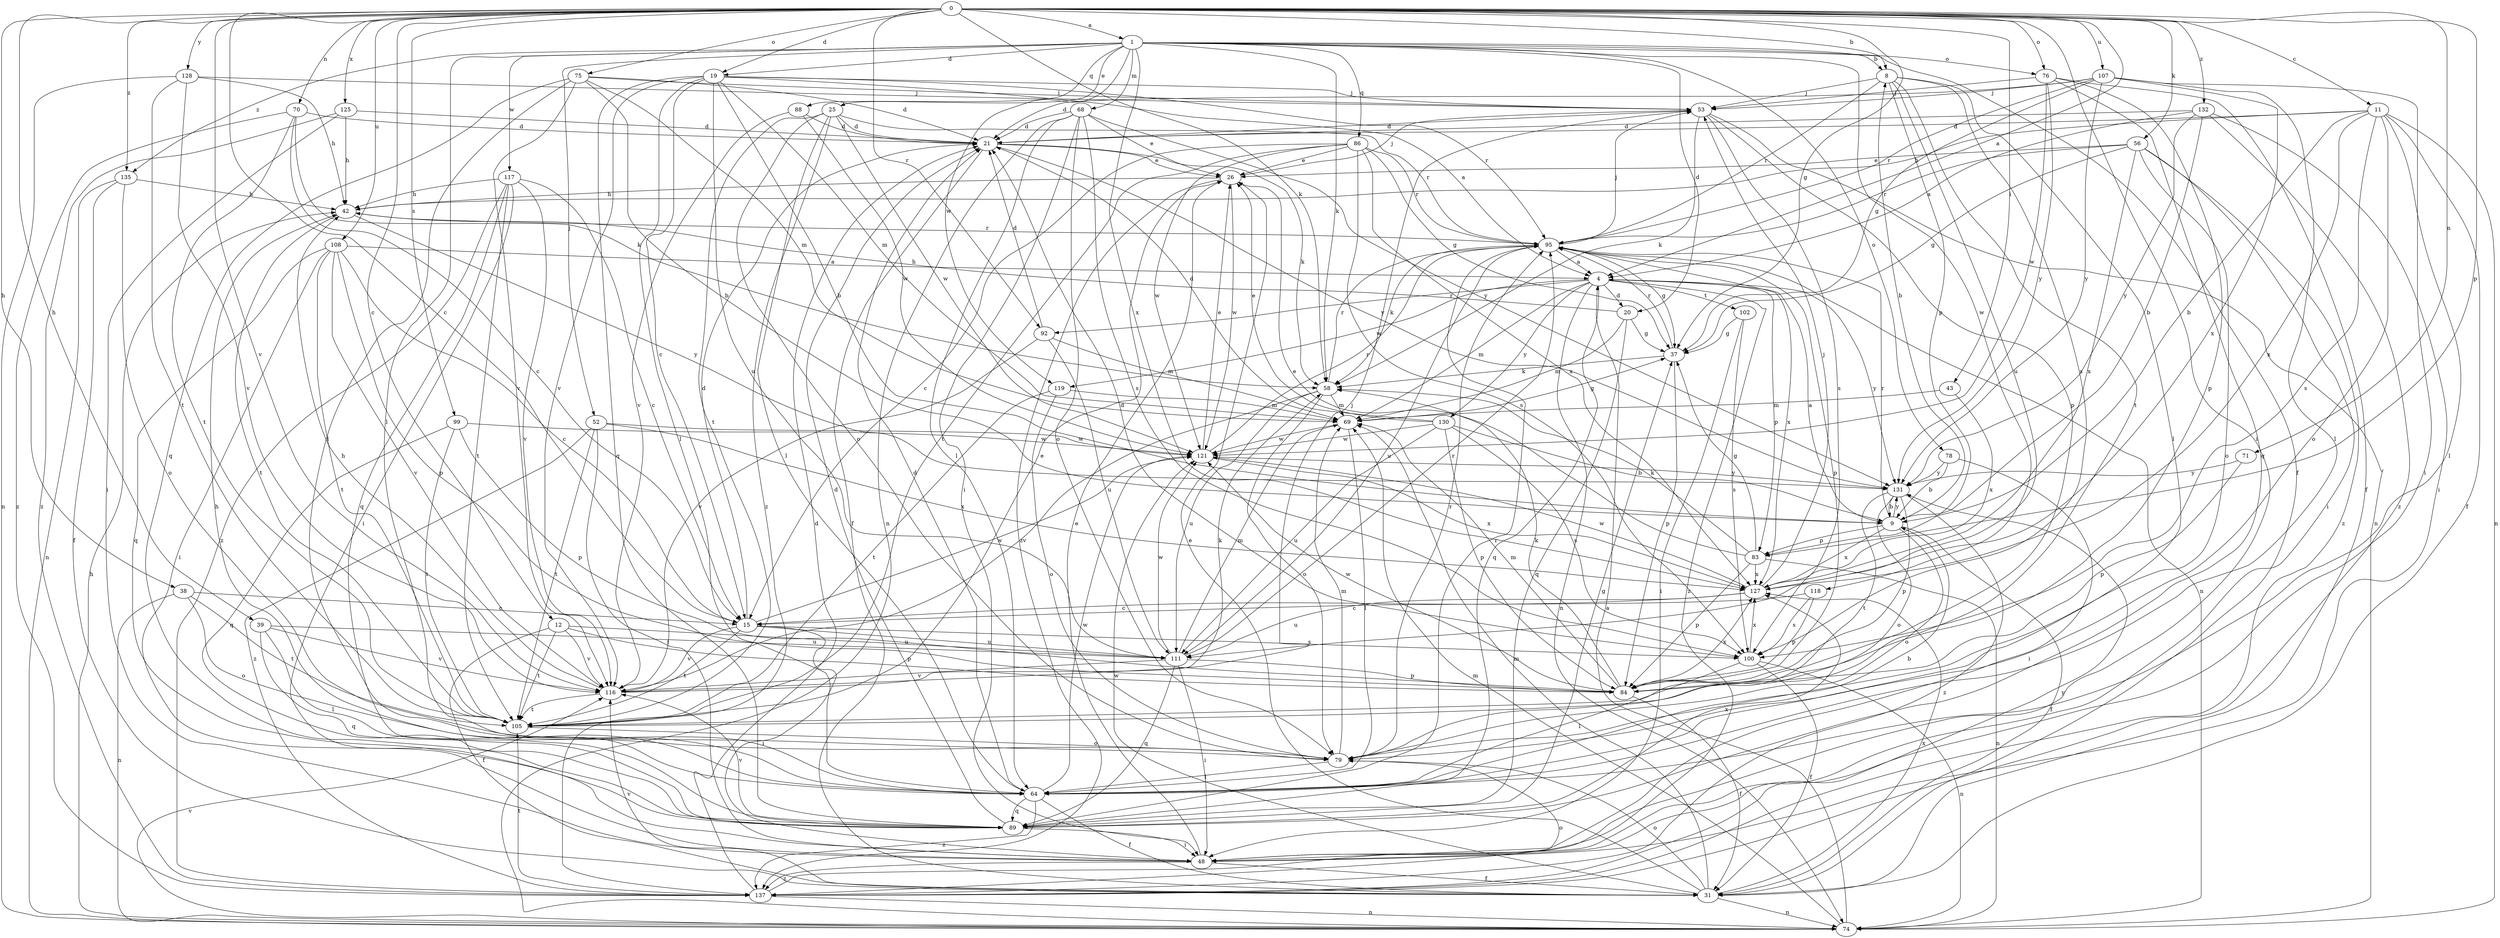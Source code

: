 strict digraph  {
0;
1;
4;
8;
9;
11;
12;
15;
19;
20;
21;
25;
26;
31;
37;
38;
39;
42;
43;
48;
52;
53;
56;
58;
64;
68;
69;
70;
71;
74;
75;
76;
78;
79;
83;
84;
86;
88;
89;
92;
95;
99;
100;
102;
105;
107;
108;
111;
116;
117;
118;
119;
121;
125;
127;
128;
130;
131;
132;
135;
137;
0 -> 1  [label=a];
0 -> 4  [label=a];
0 -> 8  [label=b];
0 -> 11  [label=c];
0 -> 12  [label=c];
0 -> 15  [label=c];
0 -> 19  [label=d];
0 -> 37  [label=g];
0 -> 38  [label=h];
0 -> 39  [label=h];
0 -> 43  [label=i];
0 -> 48  [label=i];
0 -> 56  [label=k];
0 -> 58  [label=k];
0 -> 70  [label=n];
0 -> 71  [label=n];
0 -> 75  [label=o];
0 -> 76  [label=o];
0 -> 83  [label=p];
0 -> 92  [label=r];
0 -> 99  [label=s];
0 -> 107  [label=u];
0 -> 108  [label=u];
0 -> 116  [label=v];
0 -> 125  [label=x];
0 -> 128  [label=y];
0 -> 132  [label=z];
0 -> 135  [label=z];
1 -> 8  [label=b];
1 -> 19  [label=d];
1 -> 20  [label=d];
1 -> 25  [label=e];
1 -> 31  [label=f];
1 -> 52  [label=j];
1 -> 58  [label=k];
1 -> 64  [label=l];
1 -> 68  [label=m];
1 -> 76  [label=o];
1 -> 78  [label=o];
1 -> 86  [label=q];
1 -> 88  [label=q];
1 -> 117  [label=w];
1 -> 118  [label=w];
1 -> 119  [label=w];
1 -> 127  [label=x];
1 -> 135  [label=z];
4 -> 20  [label=d];
4 -> 69  [label=m];
4 -> 74  [label=n];
4 -> 83  [label=p];
4 -> 89  [label=q];
4 -> 92  [label=r];
4 -> 102  [label=t];
4 -> 119  [label=w];
4 -> 130  [label=y];
4 -> 131  [label=y];
4 -> 137  [label=z];
8 -> 53  [label=j];
8 -> 64  [label=l];
8 -> 83  [label=p];
8 -> 95  [label=r];
8 -> 100  [label=s];
8 -> 105  [label=t];
8 -> 111  [label=u];
9 -> 4  [label=a];
9 -> 8  [label=b];
9 -> 31  [label=f];
9 -> 79  [label=o];
9 -> 83  [label=p];
9 -> 95  [label=r];
9 -> 127  [label=x];
9 -> 131  [label=y];
11 -> 9  [label=b];
11 -> 21  [label=d];
11 -> 31  [label=f];
11 -> 42  [label=h];
11 -> 64  [label=l];
11 -> 74  [label=n];
11 -> 79  [label=o];
11 -> 100  [label=s];
11 -> 127  [label=x];
12 -> 31  [label=f];
12 -> 84  [label=p];
12 -> 105  [label=t];
12 -> 111  [label=u];
12 -> 116  [label=v];
15 -> 21  [label=d];
15 -> 48  [label=i];
15 -> 100  [label=s];
15 -> 105  [label=t];
15 -> 111  [label=u];
15 -> 116  [label=v];
15 -> 121  [label=w];
19 -> 4  [label=a];
19 -> 9  [label=b];
19 -> 15  [label=c];
19 -> 53  [label=j];
19 -> 64  [label=l];
19 -> 69  [label=m];
19 -> 89  [label=q];
19 -> 95  [label=r];
19 -> 111  [label=u];
19 -> 116  [label=v];
20 -> 37  [label=g];
20 -> 42  [label=h];
20 -> 69  [label=m];
20 -> 89  [label=q];
21 -> 26  [label=e];
21 -> 31  [label=f];
21 -> 58  [label=k];
21 -> 131  [label=y];
25 -> 21  [label=d];
25 -> 64  [label=l];
25 -> 79  [label=o];
25 -> 95  [label=r];
25 -> 105  [label=t];
25 -> 121  [label=w];
25 -> 137  [label=z];
26 -> 42  [label=h];
26 -> 53  [label=j];
26 -> 121  [label=w];
26 -> 137  [label=z];
31 -> 26  [label=e];
31 -> 69  [label=m];
31 -> 74  [label=n];
31 -> 79  [label=o];
31 -> 116  [label=v];
31 -> 121  [label=w];
31 -> 127  [label=x];
37 -> 58  [label=k];
37 -> 84  [label=p];
37 -> 95  [label=r];
38 -> 15  [label=c];
38 -> 74  [label=n];
38 -> 79  [label=o];
38 -> 105  [label=t];
39 -> 64  [label=l];
39 -> 89  [label=q];
39 -> 111  [label=u];
39 -> 116  [label=v];
42 -> 95  [label=r];
42 -> 105  [label=t];
42 -> 131  [label=y];
43 -> 69  [label=m];
43 -> 127  [label=x];
48 -> 26  [label=e];
48 -> 31  [label=f];
48 -> 137  [label=z];
52 -> 48  [label=i];
52 -> 105  [label=t];
52 -> 121  [label=w];
52 -> 127  [label=x];
52 -> 137  [label=z];
53 -> 21  [label=d];
53 -> 58  [label=k];
53 -> 74  [label=n];
53 -> 84  [label=p];
53 -> 100  [label=s];
56 -> 26  [label=e];
56 -> 37  [label=g];
56 -> 48  [label=i];
56 -> 79  [label=o];
56 -> 95  [label=r];
56 -> 127  [label=x];
56 -> 137  [label=z];
58 -> 69  [label=m];
58 -> 79  [label=o];
58 -> 95  [label=r];
58 -> 111  [label=u];
58 -> 116  [label=v];
64 -> 9  [label=b];
64 -> 21  [label=d];
64 -> 31  [label=f];
64 -> 42  [label=h];
64 -> 89  [label=q];
64 -> 121  [label=w];
64 -> 137  [label=z];
68 -> 21  [label=d];
68 -> 26  [label=e];
68 -> 48  [label=i];
68 -> 64  [label=l];
68 -> 74  [label=n];
68 -> 79  [label=o];
68 -> 100  [label=s];
68 -> 131  [label=y];
69 -> 37  [label=g];
69 -> 64  [label=l];
69 -> 121  [label=w];
70 -> 15  [label=c];
70 -> 21  [label=d];
70 -> 58  [label=k];
70 -> 105  [label=t];
70 -> 137  [label=z];
71 -> 84  [label=p];
71 -> 131  [label=y];
74 -> 4  [label=a];
74 -> 42  [label=h];
74 -> 69  [label=m];
74 -> 116  [label=v];
75 -> 9  [label=b];
75 -> 21  [label=d];
75 -> 53  [label=j];
75 -> 64  [label=l];
75 -> 69  [label=m];
75 -> 89  [label=q];
75 -> 116  [label=v];
76 -> 31  [label=f];
76 -> 53  [label=j];
76 -> 84  [label=p];
76 -> 89  [label=q];
76 -> 121  [label=w];
76 -> 131  [label=y];
78 -> 9  [label=b];
78 -> 48  [label=i];
78 -> 131  [label=y];
79 -> 64  [label=l];
79 -> 69  [label=m];
79 -> 95  [label=r];
83 -> 26  [label=e];
83 -> 37  [label=g];
83 -> 58  [label=k];
83 -> 74  [label=n];
83 -> 84  [label=p];
83 -> 127  [label=x];
84 -> 31  [label=f];
84 -> 58  [label=k];
84 -> 69  [label=m];
84 -> 121  [label=w];
84 -> 127  [label=x];
86 -> 15  [label=c];
86 -> 26  [label=e];
86 -> 37  [label=g];
86 -> 95  [label=r];
86 -> 100  [label=s];
86 -> 105  [label=t];
86 -> 121  [label=w];
86 -> 127  [label=x];
88 -> 21  [label=d];
88 -> 116  [label=v];
88 -> 121  [label=w];
89 -> 21  [label=d];
89 -> 37  [label=g];
89 -> 48  [label=i];
89 -> 95  [label=r];
89 -> 116  [label=v];
89 -> 127  [label=x];
92 -> 21  [label=d];
92 -> 69  [label=m];
92 -> 111  [label=u];
92 -> 116  [label=v];
95 -> 4  [label=a];
95 -> 37  [label=g];
95 -> 53  [label=j];
95 -> 58  [label=k];
95 -> 74  [label=n];
95 -> 84  [label=p];
95 -> 111  [label=u];
95 -> 127  [label=x];
99 -> 84  [label=p];
99 -> 89  [label=q];
99 -> 105  [label=t];
99 -> 121  [label=w];
100 -> 21  [label=d];
100 -> 31  [label=f];
100 -> 64  [label=l];
100 -> 74  [label=n];
100 -> 127  [label=x];
102 -> 37  [label=g];
102 -> 48  [label=i];
102 -> 100  [label=s];
105 -> 26  [label=e];
105 -> 79  [label=o];
107 -> 21  [label=d];
107 -> 37  [label=g];
107 -> 48  [label=i];
107 -> 53  [label=j];
107 -> 64  [label=l];
107 -> 95  [label=r];
107 -> 127  [label=x];
107 -> 131  [label=y];
108 -> 4  [label=a];
108 -> 15  [label=c];
108 -> 48  [label=i];
108 -> 84  [label=p];
108 -> 89  [label=q];
108 -> 105  [label=t];
108 -> 116  [label=v];
111 -> 48  [label=i];
111 -> 69  [label=m];
111 -> 84  [label=p];
111 -> 89  [label=q];
111 -> 95  [label=r];
111 -> 116  [label=v];
111 -> 121  [label=w];
116 -> 42  [label=h];
116 -> 53  [label=j];
116 -> 58  [label=k];
116 -> 105  [label=t];
117 -> 15  [label=c];
117 -> 42  [label=h];
117 -> 48  [label=i];
117 -> 89  [label=q];
117 -> 105  [label=t];
117 -> 116  [label=v];
117 -> 137  [label=z];
118 -> 15  [label=c];
118 -> 84  [label=p];
118 -> 100  [label=s];
119 -> 69  [label=m];
119 -> 79  [label=o];
119 -> 105  [label=t];
121 -> 26  [label=e];
121 -> 95  [label=r];
121 -> 127  [label=x];
121 -> 131  [label=y];
125 -> 21  [label=d];
125 -> 42  [label=h];
125 -> 48  [label=i];
125 -> 137  [label=z];
127 -> 15  [label=c];
127 -> 53  [label=j];
127 -> 111  [label=u];
127 -> 121  [label=w];
128 -> 42  [label=h];
128 -> 53  [label=j];
128 -> 74  [label=n];
128 -> 105  [label=t];
128 -> 116  [label=v];
130 -> 9  [label=b];
130 -> 21  [label=d];
130 -> 26  [label=e];
130 -> 84  [label=p];
130 -> 100  [label=s];
130 -> 111  [label=u];
130 -> 121  [label=w];
131 -> 9  [label=b];
131 -> 79  [label=o];
131 -> 84  [label=p];
131 -> 105  [label=t];
131 -> 137  [label=z];
132 -> 4  [label=a];
132 -> 9  [label=b];
132 -> 21  [label=d];
132 -> 48  [label=i];
132 -> 131  [label=y];
132 -> 137  [label=z];
135 -> 31  [label=f];
135 -> 42  [label=h];
135 -> 74  [label=n];
135 -> 79  [label=o];
137 -> 21  [label=d];
137 -> 74  [label=n];
137 -> 79  [label=o];
137 -> 105  [label=t];
137 -> 131  [label=y];
}
